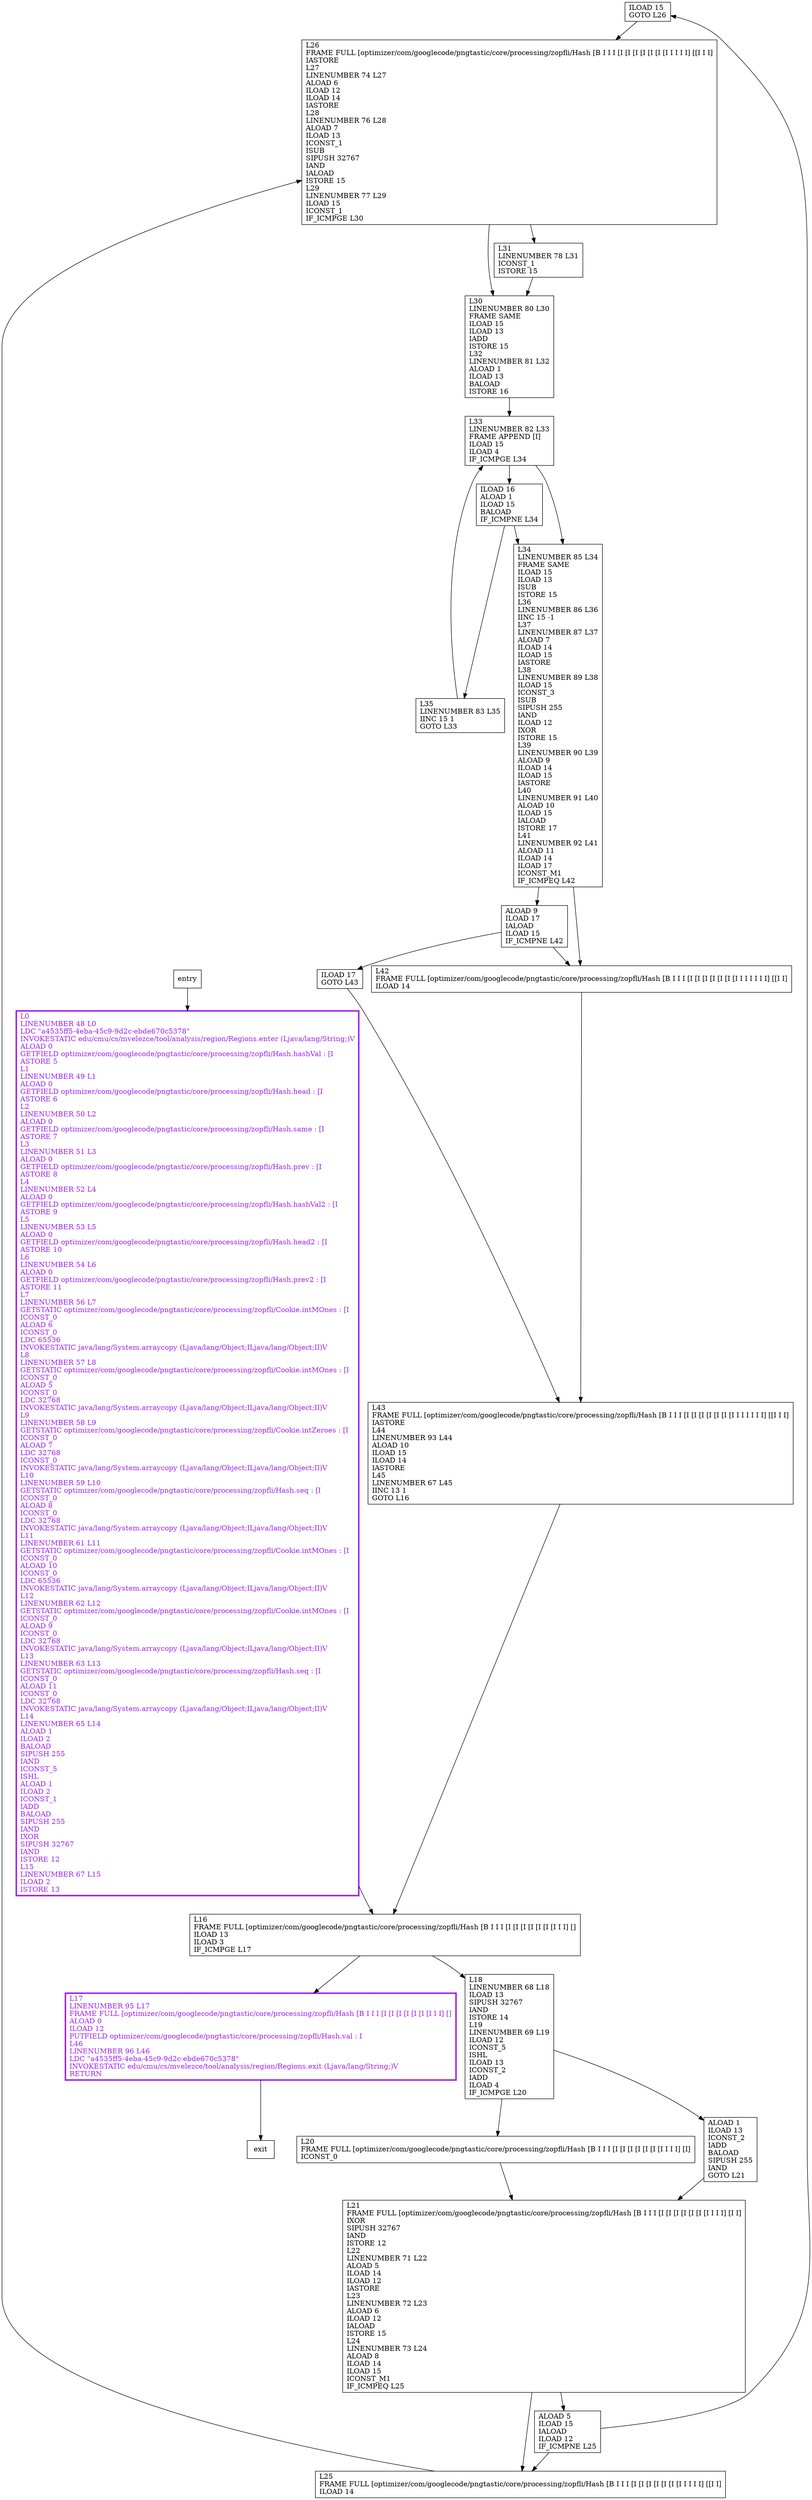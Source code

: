 digraph init {
node [shape=record];
1961133384 [label="ILOAD 15\lGOTO L26\l"];
1678819466 [label="L34\lLINENUMBER 85 L34\lFRAME SAME\lILOAD 15\lILOAD 13\lISUB\lISTORE 15\lL36\lLINENUMBER 86 L36\lIINC 15 -1\lL37\lLINENUMBER 87 L37\lALOAD 7\lILOAD 14\lILOAD 15\lIASTORE\lL38\lLINENUMBER 89 L38\lILOAD 15\lICONST_3\lISUB\lSIPUSH 255\lIAND\lILOAD 12\lIXOR\lISTORE 15\lL39\lLINENUMBER 90 L39\lALOAD 9\lILOAD 14\lILOAD 15\lIASTORE\lL40\lLINENUMBER 91 L40\lALOAD 10\lILOAD 15\lIALOAD\lISTORE 17\lL41\lLINENUMBER 92 L41\lALOAD 11\lILOAD 14\lILOAD 17\lICONST_M1\lIF_ICMPEQ L42\l"];
1698887083 [label="L25\lFRAME FULL [optimizer/com/googlecode/pngtastic/core/processing/zopfli/Hash [B I I I [I [I [I [I [I [I [I I I I I] [[I I]\lILOAD 14\l"];
1491962288 [label="L0\lLINENUMBER 48 L0\lLDC \"a4535ff5-4eba-45c9-9d2c-ebde670c5378\"\lINVOKESTATIC edu/cmu/cs/mvelezce/tool/analysis/region/Regions.enter (Ljava/lang/String;)V\lALOAD 0\lGETFIELD optimizer/com/googlecode/pngtastic/core/processing/zopfli/Hash.hashVal : [I\lASTORE 5\lL1\lLINENUMBER 49 L1\lALOAD 0\lGETFIELD optimizer/com/googlecode/pngtastic/core/processing/zopfli/Hash.head : [I\lASTORE 6\lL2\lLINENUMBER 50 L2\lALOAD 0\lGETFIELD optimizer/com/googlecode/pngtastic/core/processing/zopfli/Hash.same : [I\lASTORE 7\lL3\lLINENUMBER 51 L3\lALOAD 0\lGETFIELD optimizer/com/googlecode/pngtastic/core/processing/zopfli/Hash.prev : [I\lASTORE 8\lL4\lLINENUMBER 52 L4\lALOAD 0\lGETFIELD optimizer/com/googlecode/pngtastic/core/processing/zopfli/Hash.hashVal2 : [I\lASTORE 9\lL5\lLINENUMBER 53 L5\lALOAD 0\lGETFIELD optimizer/com/googlecode/pngtastic/core/processing/zopfli/Hash.head2 : [I\lASTORE 10\lL6\lLINENUMBER 54 L6\lALOAD 0\lGETFIELD optimizer/com/googlecode/pngtastic/core/processing/zopfli/Hash.prev2 : [I\lASTORE 11\lL7\lLINENUMBER 56 L7\lGETSTATIC optimizer/com/googlecode/pngtastic/core/processing/zopfli/Cookie.intMOnes : [I\lICONST_0\lALOAD 6\lICONST_0\lLDC 65536\lINVOKESTATIC java/lang/System.arraycopy (Ljava/lang/Object;ILjava/lang/Object;II)V\lL8\lLINENUMBER 57 L8\lGETSTATIC optimizer/com/googlecode/pngtastic/core/processing/zopfli/Cookie.intMOnes : [I\lICONST_0\lALOAD 5\lICONST_0\lLDC 32768\lINVOKESTATIC java/lang/System.arraycopy (Ljava/lang/Object;ILjava/lang/Object;II)V\lL9\lLINENUMBER 58 L9\lGETSTATIC optimizer/com/googlecode/pngtastic/core/processing/zopfli/Cookie.intZeroes : [I\lICONST_0\lALOAD 7\lLDC 32768\lICONST_0\lINVOKESTATIC java/lang/System.arraycopy (Ljava/lang/Object;ILjava/lang/Object;II)V\lL10\lLINENUMBER 59 L10\lGETSTATIC optimizer/com/googlecode/pngtastic/core/processing/zopfli/Hash.seq : [I\lICONST_0\lALOAD 8\lICONST_0\lLDC 32768\lINVOKESTATIC java/lang/System.arraycopy (Ljava/lang/Object;ILjava/lang/Object;II)V\lL11\lLINENUMBER 61 L11\lGETSTATIC optimizer/com/googlecode/pngtastic/core/processing/zopfli/Cookie.intMOnes : [I\lICONST_0\lALOAD 10\lICONST_0\lLDC 65536\lINVOKESTATIC java/lang/System.arraycopy (Ljava/lang/Object;ILjava/lang/Object;II)V\lL12\lLINENUMBER 62 L12\lGETSTATIC optimizer/com/googlecode/pngtastic/core/processing/zopfli/Cookie.intMOnes : [I\lICONST_0\lALOAD 9\lICONST_0\lLDC 32768\lINVOKESTATIC java/lang/System.arraycopy (Ljava/lang/Object;ILjava/lang/Object;II)V\lL13\lLINENUMBER 63 L13\lGETSTATIC optimizer/com/googlecode/pngtastic/core/processing/zopfli/Hash.seq : [I\lICONST_0\lALOAD 11\lICONST_0\lLDC 32768\lINVOKESTATIC java/lang/System.arraycopy (Ljava/lang/Object;ILjava/lang/Object;II)V\lL14\lLINENUMBER 65 L14\lALOAD 1\lILOAD 2\lBALOAD\lSIPUSH 255\lIAND\lICONST_5\lISHL\lALOAD 1\lILOAD 2\lICONST_1\lIADD\lBALOAD\lSIPUSH 255\lIAND\lIXOR\lSIPUSH 32767\lIAND\lISTORE 12\lL15\lLINENUMBER 67 L15\lILOAD 2\lISTORE 13\l"];
1424717610 [label="L17\lLINENUMBER 95 L17\lFRAME FULL [optimizer/com/googlecode/pngtastic/core/processing/zopfli/Hash [B I I I [I [I [I [I [I [I [I I I] []\lALOAD 0\lILOAD 12\lPUTFIELD optimizer/com/googlecode/pngtastic/core/processing/zopfli/Hash.val : I\lL46\lLINENUMBER 96 L46\lLDC \"a4535ff5-4eba-45c9-9d2c-ebde670c5378\"\lINVOKESTATIC edu/cmu/cs/mvelezce/tool/analysis/region/Regions.exit (Ljava/lang/String;)V\lRETURN\l"];
2086593457 [label="L35\lLINENUMBER 83 L35\lIINC 15 1\lGOTO L33\l"];
689045852 [label="L30\lLINENUMBER 80 L30\lFRAME SAME\lILOAD 15\lILOAD 13\lIADD\lISTORE 15\lL32\lLINENUMBER 81 L32\lALOAD 1\lILOAD 13\lBALOAD\lISTORE 16\l"];
1633655724 [label="ALOAD 9\lILOAD 17\lIALOAD\lILOAD 15\lIF_ICMPNE L42\l"];
1165951651 [label="ILOAD 16\lALOAD 1\lILOAD 15\lBALOAD\lIF_ICMPNE L34\l"];
1857461582 [label="L20\lFRAME FULL [optimizer/com/googlecode/pngtastic/core/processing/zopfli/Hash [B I I I [I [I [I [I [I [I [I I I I] [I]\lICONST_0\l"];
1779937117 [label="ILOAD 17\lGOTO L43\l"];
658423093 [label="L43\lFRAME FULL [optimizer/com/googlecode/pngtastic/core/processing/zopfli/Hash [B I I I [I [I [I [I [I [I [I I I I I I I] [[I I I]\lIASTORE\lL44\lLINENUMBER 93 L44\lALOAD 10\lILOAD 15\lILOAD 14\lIASTORE\lL45\lLINENUMBER 67 L45\lIINC 13 1\lGOTO L16\l"];
1009349910 [label="L16\lFRAME FULL [optimizer/com/googlecode/pngtastic/core/processing/zopfli/Hash [B I I I [I [I [I [I [I [I [I I I] []\lILOAD 13\lILOAD 3\lIF_ICMPGE L17\l"];
1520576801 [label="ALOAD 1\lILOAD 13\lICONST_2\lIADD\lBALOAD\lSIPUSH 255\lIAND\lGOTO L21\l"];
795078089 [label="L18\lLINENUMBER 68 L18\lILOAD 13\lSIPUSH 32767\lIAND\lISTORE 14\lL19\lLINENUMBER 69 L19\lILOAD 12\lICONST_5\lISHL\lILOAD 13\lICONST_2\lIADD\lILOAD 4\lIF_ICMPGE L20\l"];
873385350 [label="L31\lLINENUMBER 78 L31\lICONST_1\lISTORE 15\l"];
1048470337 [label="L33\lLINENUMBER 82 L33\lFRAME APPEND [I]\lILOAD 15\lILOAD 4\lIF_ICMPGE L34\l"];
1061443744 [label="ALOAD 5\lILOAD 15\lIALOAD\lILOAD 12\lIF_ICMPNE L25\l"];
1527728187 [label="L26\lFRAME FULL [optimizer/com/googlecode/pngtastic/core/processing/zopfli/Hash [B I I I [I [I [I [I [I [I [I I I I I] [[I I I]\lIASTORE\lL27\lLINENUMBER 74 L27\lALOAD 6\lILOAD 12\lILOAD 14\lIASTORE\lL28\lLINENUMBER 76 L28\lALOAD 7\lILOAD 13\lICONST_1\lISUB\lSIPUSH 32767\lIAND\lIALOAD\lISTORE 15\lL29\lLINENUMBER 77 L29\lILOAD 15\lICONST_1\lIF_ICMPGE L30\l"];
1544089748 [label="L42\lFRAME FULL [optimizer/com/googlecode/pngtastic/core/processing/zopfli/Hash [B I I I [I [I [I [I [I [I [I I I I I I I] [[I I]\lILOAD 14\l"];
1442797432 [label="L21\lFRAME FULL [optimizer/com/googlecode/pngtastic/core/processing/zopfli/Hash [B I I I [I [I [I [I [I [I [I I I I] [I I]\lIXOR\lSIPUSH 32767\lIAND\lISTORE 12\lL22\lLINENUMBER 71 L22\lALOAD 5\lILOAD 14\lILOAD 12\lIASTORE\lL23\lLINENUMBER 72 L23\lALOAD 6\lILOAD 12\lIALOAD\lISTORE 15\lL24\lLINENUMBER 73 L24\lALOAD 8\lILOAD 14\lILOAD 15\lICONST_M1\lIF_ICMPEQ L25\l"];
entry;
exit;
1961133384 -> 1527728187;
1678819466 -> 1633655724;
1678819466 -> 1544089748;
1698887083 -> 1527728187;
1491962288 -> 1009349910;
1424717610 -> exit;
2086593457 -> 1048470337;
689045852 -> 1048470337;
1633655724 -> 1779937117;
1633655724 -> 1544089748;
1165951651 -> 1678819466;
1165951651 -> 2086593457;
1857461582 -> 1442797432;
1779937117 -> 658423093;
entry -> 1491962288;
658423093 -> 1009349910;
1009349910 -> 1424717610;
1009349910 -> 795078089;
1520576801 -> 1442797432;
795078089 -> 1520576801;
795078089 -> 1857461582;
873385350 -> 689045852;
1048470337 -> 1678819466;
1048470337 -> 1165951651;
1061443744 -> 1961133384;
1061443744 -> 1698887083;
1527728187 -> 689045852;
1527728187 -> 873385350;
1544089748 -> 658423093;
1442797432 -> 1698887083;
1442797432 -> 1061443744;
1491962288[fontcolor="purple", penwidth=3, color="purple"];
1424717610[fontcolor="purple", penwidth=3, color="purple"];
}

